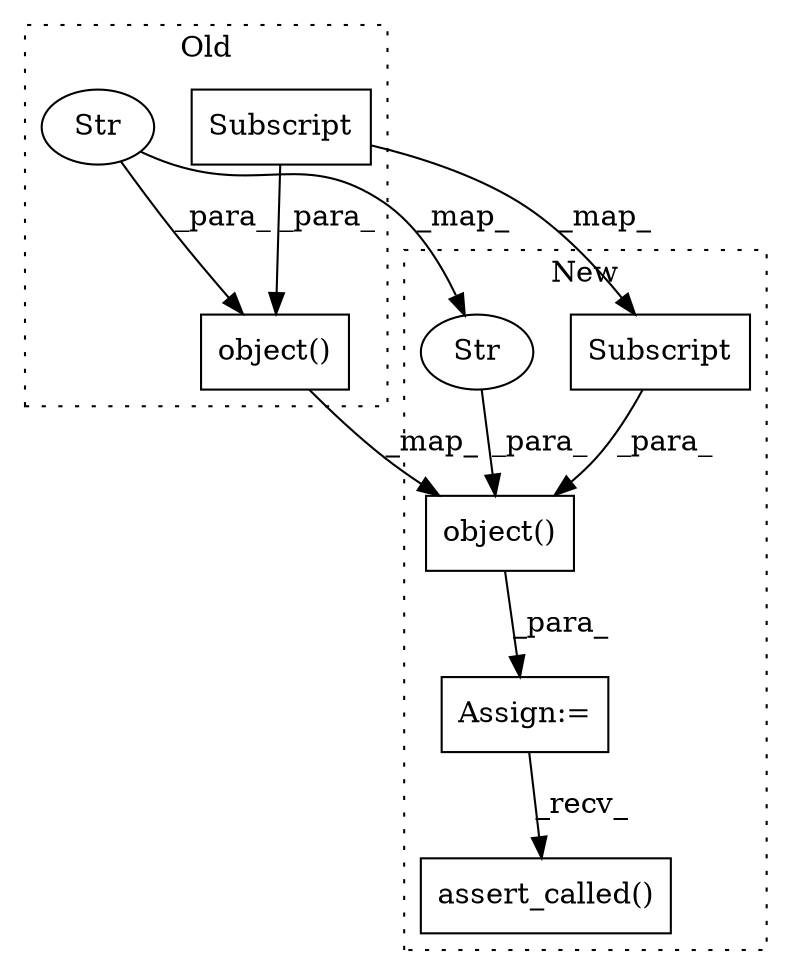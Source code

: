digraph G {
subgraph cluster0 {
1 [label="object()" a="75" s="3485,3577" l="29,34" shape="box"];
3 [label="Str" a="66" s="3560" l="17" shape="ellipse"];
6 [label="Subscript" a="63" s="3514,0" l="36,0" shape="box"];
label = "Old";
style="dotted";
}
subgraph cluster1 {
2 [label="object()" a="75" s="4557,4649" l="29,34" shape="box"];
4 [label="Str" a="66" s="4632" l="17" shape="ellipse"];
5 [label="Assign:=" a="68" s="4554" l="3" shape="box"];
7 [label="Subscript" a="63" s="4586,0" l="36,0" shape="box"];
8 [label="assert_called()" a="75" s="4905" l="36" shape="box"];
label = "New";
style="dotted";
}
1 -> 2 [label="_map_"];
2 -> 5 [label="_para_"];
3 -> 1 [label="_para_"];
3 -> 4 [label="_map_"];
4 -> 2 [label="_para_"];
5 -> 8 [label="_recv_"];
6 -> 7 [label="_map_"];
6 -> 1 [label="_para_"];
7 -> 2 [label="_para_"];
}